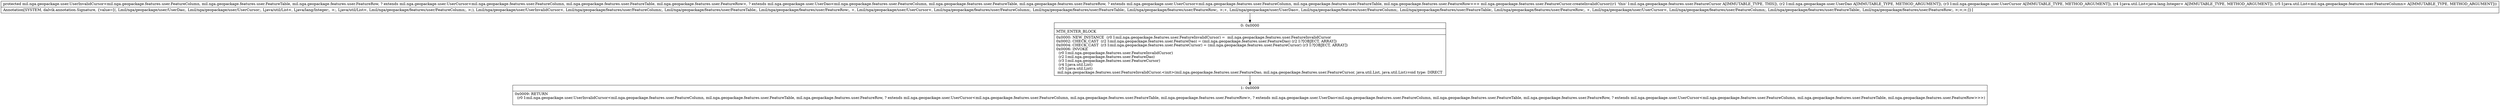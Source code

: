digraph "CFG formil.nga.geopackage.features.user.FeatureCursor.createInvalidCursor(Lmil\/nga\/geopackage\/user\/UserDao;Lmil\/nga\/geopackage\/user\/UserCursor;Ljava\/util\/List;Ljava\/util\/List;)Lmil\/nga\/geopackage\/user\/UserInvalidCursor;" {
Node_0 [shape=record,label="{0\:\ 0x0000|MTH_ENTER_BLOCK\l|0x0000: NEW_INSTANCE  (r0 I:mil.nga.geopackage.features.user.FeatureInvalidCursor) =  mil.nga.geopackage.features.user.FeatureInvalidCursor \l0x0002: CHECK_CAST  (r2 I:mil.nga.geopackage.features.user.FeatureDao) = (mil.nga.geopackage.features.user.FeatureDao) (r2 I:?[OBJECT, ARRAY]) \l0x0004: CHECK_CAST  (r3 I:mil.nga.geopackage.features.user.FeatureCursor) = (mil.nga.geopackage.features.user.FeatureCursor) (r3 I:?[OBJECT, ARRAY]) \l0x0006: INVOKE  \l  (r0 I:mil.nga.geopackage.features.user.FeatureInvalidCursor)\l  (r2 I:mil.nga.geopackage.features.user.FeatureDao)\l  (r3 I:mil.nga.geopackage.features.user.FeatureCursor)\l  (r4 I:java.util.List)\l  (r5 I:java.util.List)\l mil.nga.geopackage.features.user.FeatureInvalidCursor.\<init\>(mil.nga.geopackage.features.user.FeatureDao, mil.nga.geopackage.features.user.FeatureCursor, java.util.List, java.util.List):void type: DIRECT \l}"];
Node_1 [shape=record,label="{1\:\ 0x0009|0x0009: RETURN  \l  (r0 I:mil.nga.geopackage.user.UserInvalidCursor\<mil.nga.geopackage.features.user.FeatureColumn, mil.nga.geopackage.features.user.FeatureTable, mil.nga.geopackage.features.user.FeatureRow, ? extends mil.nga.geopackage.user.UserCursor\<mil.nga.geopackage.features.user.FeatureColumn, mil.nga.geopackage.features.user.FeatureTable, mil.nga.geopackage.features.user.FeatureRow\>, ? extends mil.nga.geopackage.user.UserDao\<mil.nga.geopackage.features.user.FeatureColumn, mil.nga.geopackage.features.user.FeatureTable, mil.nga.geopackage.features.user.FeatureRow, ? extends mil.nga.geopackage.user.UserCursor\<mil.nga.geopackage.features.user.FeatureColumn, mil.nga.geopackage.features.user.FeatureTable, mil.nga.geopackage.features.user.FeatureRow\>\>\>)\l \l}"];
MethodNode[shape=record,label="{protected mil.nga.geopackage.user.UserInvalidCursor\<mil.nga.geopackage.features.user.FeatureColumn, mil.nga.geopackage.features.user.FeatureTable, mil.nga.geopackage.features.user.FeatureRow, ? extends mil.nga.geopackage.user.UserCursor\<mil.nga.geopackage.features.user.FeatureColumn, mil.nga.geopackage.features.user.FeatureTable, mil.nga.geopackage.features.user.FeatureRow\>, ? extends mil.nga.geopackage.user.UserDao\<mil.nga.geopackage.features.user.FeatureColumn, mil.nga.geopackage.features.user.FeatureTable, mil.nga.geopackage.features.user.FeatureRow, ? extends mil.nga.geopackage.user.UserCursor\<mil.nga.geopackage.features.user.FeatureColumn, mil.nga.geopackage.features.user.FeatureTable, mil.nga.geopackage.features.user.FeatureRow\>\>\> mil.nga.geopackage.features.user.FeatureCursor.createInvalidCursor((r1 'this' I:mil.nga.geopackage.features.user.FeatureCursor A[IMMUTABLE_TYPE, THIS]), (r2 I:mil.nga.geopackage.user.UserDao A[IMMUTABLE_TYPE, METHOD_ARGUMENT]), (r3 I:mil.nga.geopackage.user.UserCursor A[IMMUTABLE_TYPE, METHOD_ARGUMENT]), (r4 I:java.util.List\<java.lang.Integer\> A[IMMUTABLE_TYPE, METHOD_ARGUMENT]), (r5 I:java.util.List\<mil.nga.geopackage.features.user.FeatureColumn\> A[IMMUTABLE_TYPE, METHOD_ARGUMENT]))  | Annotation[SYSTEM, dalvik.annotation.Signature, \{value=[(, Lmil\/nga\/geopackage\/user\/UserDao;, Lmil\/nga\/geopackage\/user\/UserCursor;, Ljava\/util\/List\<, Ljava\/lang\/Integer;, \>;, Ljava\/util\/List\<, Lmil\/nga\/geopackage\/features\/user\/FeatureColumn;, \>;), Lmil\/nga\/geopackage\/user\/UserInvalidCursor\<, Lmil\/nga\/geopackage\/features\/user\/FeatureColumn;, Lmil\/nga\/geopackage\/features\/user\/FeatureTable;, Lmil\/nga\/geopackage\/features\/user\/FeatureRow;, +, Lmil\/nga\/geopackage\/user\/UserCursor\<, Lmil\/nga\/geopackage\/features\/user\/FeatureColumn;, Lmil\/nga\/geopackage\/features\/user\/FeatureTable;, Lmil\/nga\/geopackage\/features\/user\/FeatureRow;, \>;+, Lmil\/nga\/geopackage\/user\/UserDao\<, Lmil\/nga\/geopackage\/features\/user\/FeatureColumn;, Lmil\/nga\/geopackage\/features\/user\/FeatureTable;, Lmil\/nga\/geopackage\/features\/user\/FeatureRow;, +, Lmil\/nga\/geopackage\/user\/UserCursor\<, Lmil\/nga\/geopackage\/features\/user\/FeatureColumn;, Lmil\/nga\/geopackage\/features\/user\/FeatureTable;, Lmil\/nga\/geopackage\/features\/user\/FeatureRow;, \>;\>;\>;]\}]\l}"];
MethodNode -> Node_0;
Node_0 -> Node_1;
}


